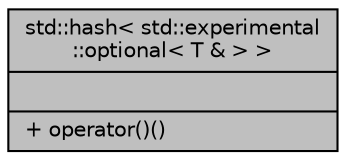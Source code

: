 digraph "std::hash&lt; std::experimental::optional&lt; T &amp; &gt; &gt;"
{
 // INTERACTIVE_SVG=YES
  edge [fontname="Helvetica",fontsize="10",labelfontname="Helvetica",labelfontsize="10"];
  node [fontname="Helvetica",fontsize="10",shape=record];
  Node1 [label="{std::hash\< std::experimental\l::optional\< T & \> \>\n||+ operator()()\l}",height=0.2,width=0.4,color="black", fillcolor="grey75", style="filled", fontcolor="black"];
}
